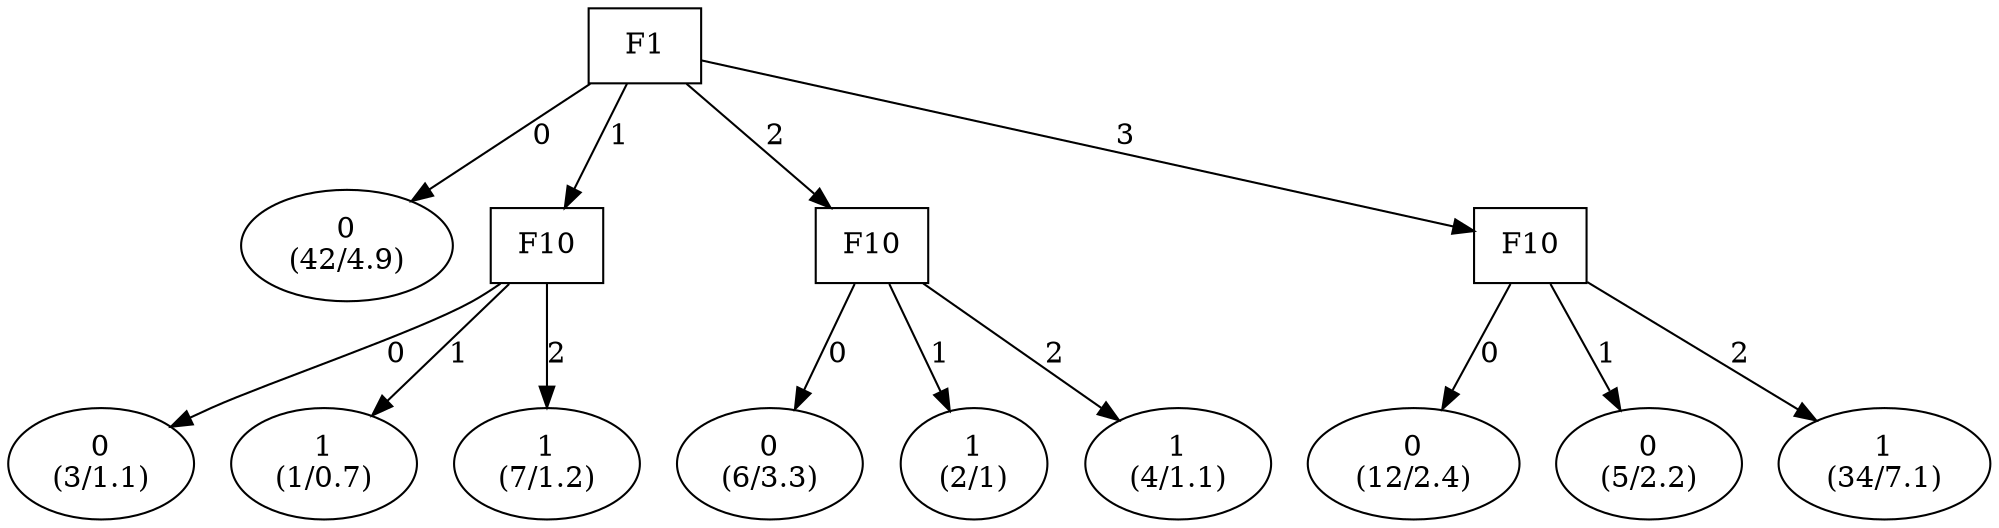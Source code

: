 digraph YaDT {
n0 [ shape=box, label="F1\n"]
n0 -> n1 [label="0"]
n1 [ shape=ellipse, label="0\n(42/4.9)"]
n0 -> n2 [label="1"]
n2 [ shape=box, label="F10\n"]
n2 -> n3 [label="0"]
n3 [ shape=ellipse, label="0\n(3/1.1)"]
n2 -> n4 [label="1"]
n4 [ shape=ellipse, label="1\n(1/0.7)"]
n2 -> n5 [label="2"]
n5 [ shape=ellipse, label="1\n(7/1.2)"]
n0 -> n7 [label="2"]
n7 [ shape=box, label="F10\n"]
n7 -> n8 [label="0"]
n8 [ shape=ellipse, label="0\n(6/3.3)"]
n7 -> n9 [label="1"]
n9 [ shape=ellipse, label="1\n(2/1)"]
n7 -> n10 [label="2"]
n10 [ shape=ellipse, label="1\n(4/1.1)"]
n0 -> n12 [label="3"]
n12 [ shape=box, label="F10\n"]
n12 -> n13 [label="0"]
n13 [ shape=ellipse, label="0\n(12/2.4)"]
n12 -> n14 [label="1"]
n14 [ shape=ellipse, label="0\n(5/2.2)"]
n12 -> n15 [label="2"]
n15 [ shape=ellipse, label="1\n(34/7.1)"]
}
